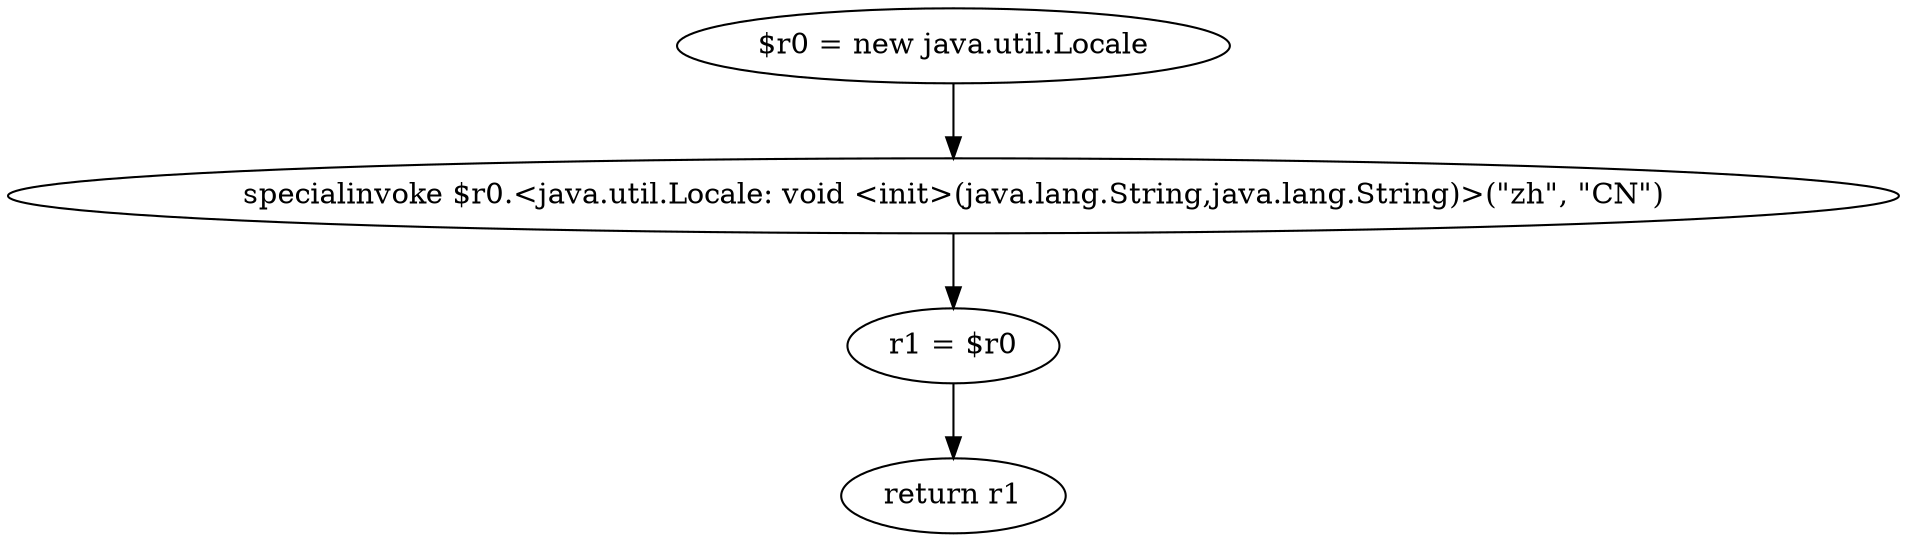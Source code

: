 digraph "unitGraph" {
    "$r0 = new java.util.Locale"
    "specialinvoke $r0.<java.util.Locale: void <init>(java.lang.String,java.lang.String)>(\"zh\", \"CN\")"
    "r1 = $r0"
    "return r1"
    "$r0 = new java.util.Locale"->"specialinvoke $r0.<java.util.Locale: void <init>(java.lang.String,java.lang.String)>(\"zh\", \"CN\")";
    "specialinvoke $r0.<java.util.Locale: void <init>(java.lang.String,java.lang.String)>(\"zh\", \"CN\")"->"r1 = $r0";
    "r1 = $r0"->"return r1";
}
